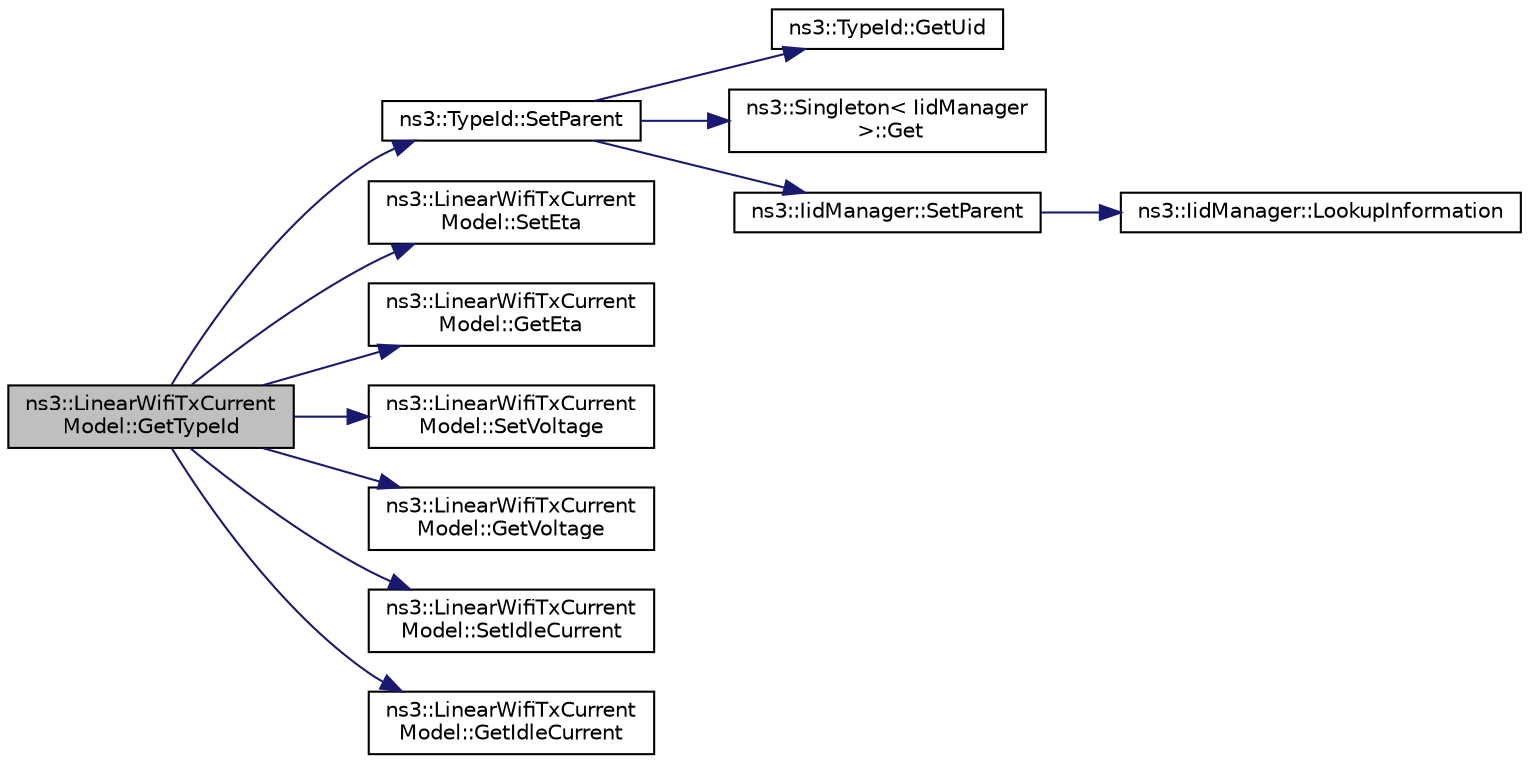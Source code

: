 digraph "ns3::LinearWifiTxCurrentModel::GetTypeId"
{
  edge [fontname="Helvetica",fontsize="10",labelfontname="Helvetica",labelfontsize="10"];
  node [fontname="Helvetica",fontsize="10",shape=record];
  rankdir="LR";
  Node1 [label="ns3::LinearWifiTxCurrent\lModel::GetTypeId",height=0.2,width=0.4,color="black", fillcolor="grey75", style="filled", fontcolor="black"];
  Node1 -> Node2 [color="midnightblue",fontsize="10",style="solid"];
  Node2 [label="ns3::TypeId::SetParent",height=0.2,width=0.4,color="black", fillcolor="white", style="filled",URL="$d6/d11/classns3_1_1TypeId.html#abaaca67ab7d2471067e7c275df0f7309"];
  Node2 -> Node3 [color="midnightblue",fontsize="10",style="solid"];
  Node3 [label="ns3::TypeId::GetUid",height=0.2,width=0.4,color="black", fillcolor="white", style="filled",URL="$d6/d11/classns3_1_1TypeId.html#acd3e41de6340d06299f4fd63e2ed8da0"];
  Node2 -> Node4 [color="midnightblue",fontsize="10",style="solid"];
  Node4 [label="ns3::Singleton\< IidManager\l \>::Get",height=0.2,width=0.4,color="black", fillcolor="white", style="filled",URL="$d8/d77/classns3_1_1Singleton.html#a80a2cd3c25a27ea72add7a9f7a141ffa"];
  Node2 -> Node5 [color="midnightblue",fontsize="10",style="solid"];
  Node5 [label="ns3::IidManager::SetParent",height=0.2,width=0.4,color="black", fillcolor="white", style="filled",URL="$d4/d1c/classns3_1_1IidManager.html#a4042931260554c907699367b6811426f"];
  Node5 -> Node6 [color="midnightblue",fontsize="10",style="solid"];
  Node6 [label="ns3::IidManager::LookupInformation",height=0.2,width=0.4,color="black", fillcolor="white", style="filled",URL="$d4/d1c/classns3_1_1IidManager.html#a6b1f4ba2815dba27a377e8a8db2384cf"];
  Node1 -> Node7 [color="midnightblue",fontsize="10",style="solid"];
  Node7 [label="ns3::LinearWifiTxCurrent\lModel::SetEta",height=0.2,width=0.4,color="black", fillcolor="white", style="filled",URL="$df/d7c/classns3_1_1LinearWifiTxCurrentModel.html#a6b5834040f52b26470904a5d0ad1f11d"];
  Node1 -> Node8 [color="midnightblue",fontsize="10",style="solid"];
  Node8 [label="ns3::LinearWifiTxCurrent\lModel::GetEta",height=0.2,width=0.4,color="black", fillcolor="white", style="filled",URL="$df/d7c/classns3_1_1LinearWifiTxCurrentModel.html#a5cc5bbbe7161bba9a13f1ee5a3e249bc"];
  Node1 -> Node9 [color="midnightblue",fontsize="10",style="solid"];
  Node9 [label="ns3::LinearWifiTxCurrent\lModel::SetVoltage",height=0.2,width=0.4,color="black", fillcolor="white", style="filled",URL="$df/d7c/classns3_1_1LinearWifiTxCurrentModel.html#a329854d859903929d47933920df8b1a0"];
  Node1 -> Node10 [color="midnightblue",fontsize="10",style="solid"];
  Node10 [label="ns3::LinearWifiTxCurrent\lModel::GetVoltage",height=0.2,width=0.4,color="black", fillcolor="white", style="filled",URL="$df/d7c/classns3_1_1LinearWifiTxCurrentModel.html#a2f197328c785ab3e7c915f6388ad8933"];
  Node1 -> Node11 [color="midnightblue",fontsize="10",style="solid"];
  Node11 [label="ns3::LinearWifiTxCurrent\lModel::SetIdleCurrent",height=0.2,width=0.4,color="black", fillcolor="white", style="filled",URL="$df/d7c/classns3_1_1LinearWifiTxCurrentModel.html#ada72e108df30ab42cde59ed5aeb87846"];
  Node1 -> Node12 [color="midnightblue",fontsize="10",style="solid"];
  Node12 [label="ns3::LinearWifiTxCurrent\lModel::GetIdleCurrent",height=0.2,width=0.4,color="black", fillcolor="white", style="filled",URL="$df/d7c/classns3_1_1LinearWifiTxCurrentModel.html#a604f7ed3cd2adc7134d7f6a42591819c"];
}
